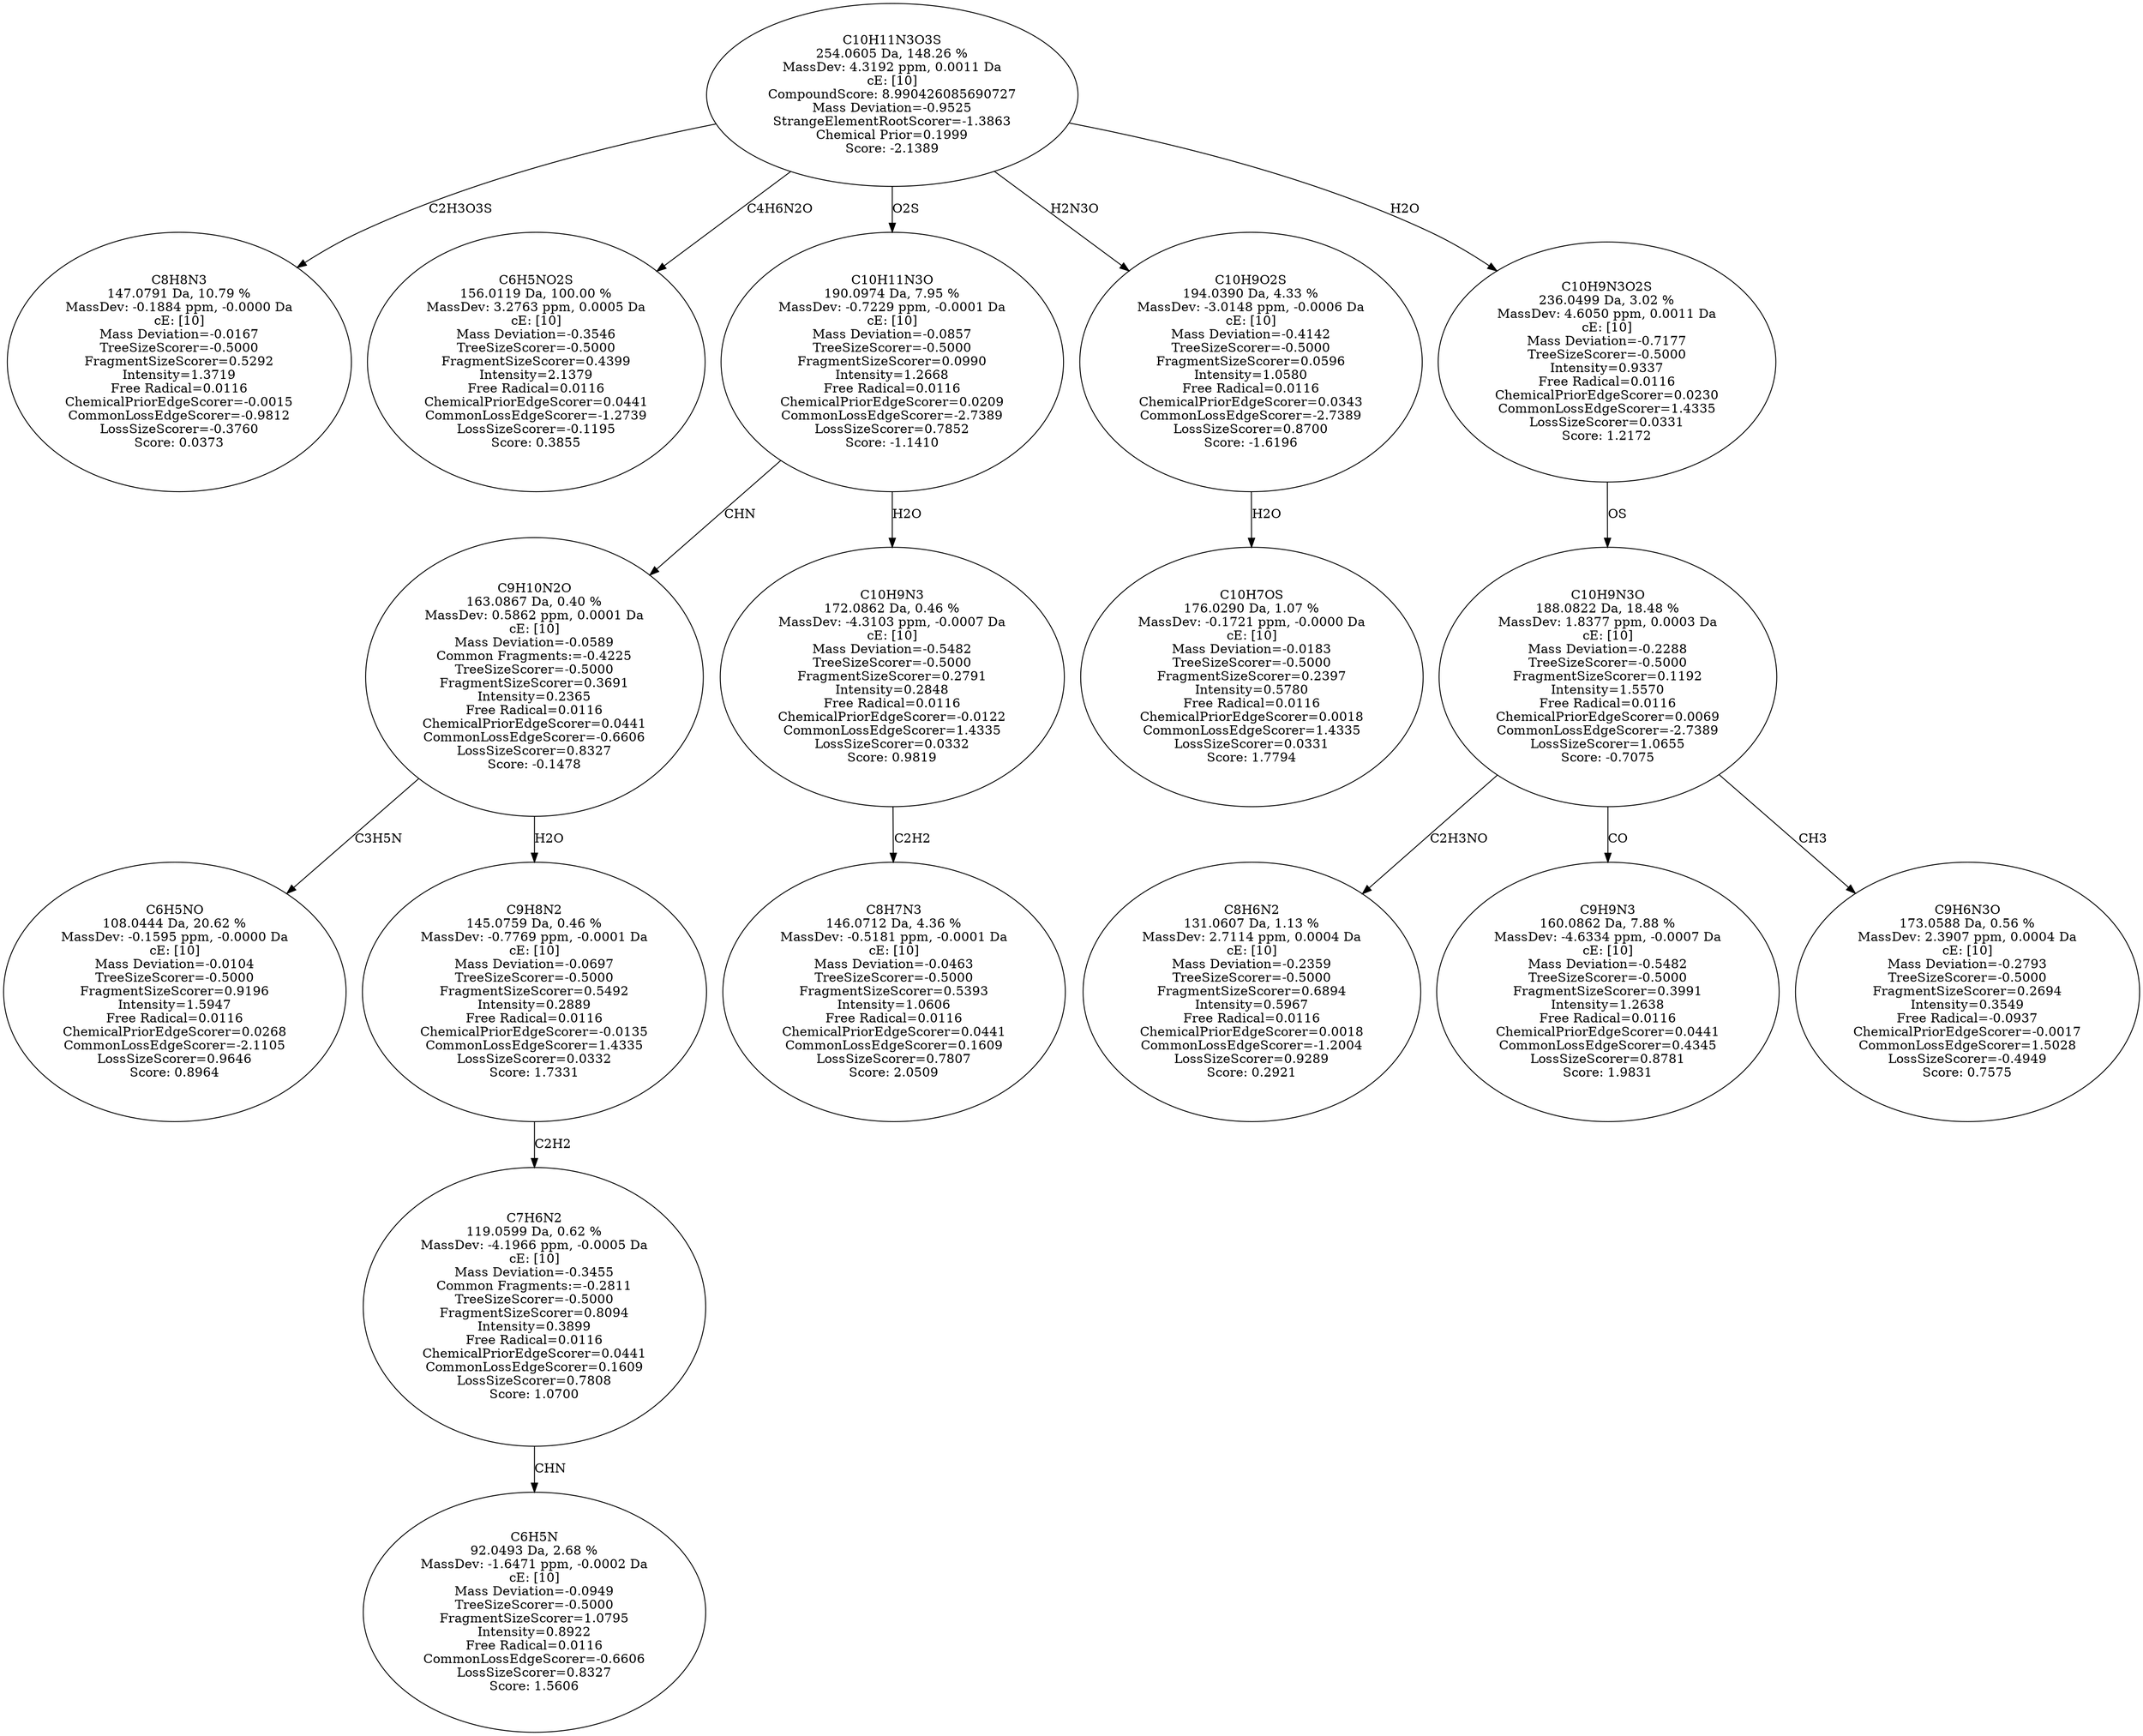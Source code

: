 strict digraph {
v1 [label="C8H8N3\n147.0791 Da, 10.79 %\nMassDev: -0.1884 ppm, -0.0000 Da\ncE: [10]\nMass Deviation=-0.0167\nTreeSizeScorer=-0.5000\nFragmentSizeScorer=0.5292\nIntensity=1.3719\nFree Radical=0.0116\nChemicalPriorEdgeScorer=-0.0015\nCommonLossEdgeScorer=-0.9812\nLossSizeScorer=-0.3760\nScore: 0.0373"];
v2 [label="C6H5NO2S\n156.0119 Da, 100.00 %\nMassDev: 3.2763 ppm, 0.0005 Da\ncE: [10]\nMass Deviation=-0.3546\nTreeSizeScorer=-0.5000\nFragmentSizeScorer=0.4399\nIntensity=2.1379\nFree Radical=0.0116\nChemicalPriorEdgeScorer=0.0441\nCommonLossEdgeScorer=-1.2739\nLossSizeScorer=-0.1195\nScore: 0.3855"];
v3 [label="C6H5NO\n108.0444 Da, 20.62 %\nMassDev: -0.1595 ppm, -0.0000 Da\ncE: [10]\nMass Deviation=-0.0104\nTreeSizeScorer=-0.5000\nFragmentSizeScorer=0.9196\nIntensity=1.5947\nFree Radical=0.0116\nChemicalPriorEdgeScorer=0.0268\nCommonLossEdgeScorer=-2.1105\nLossSizeScorer=0.9646\nScore: 0.8964"];
v4 [label="C6H5N\n92.0493 Da, 2.68 %\nMassDev: -1.6471 ppm, -0.0002 Da\ncE: [10]\nMass Deviation=-0.0949\nTreeSizeScorer=-0.5000\nFragmentSizeScorer=1.0795\nIntensity=0.8922\nFree Radical=0.0116\nCommonLossEdgeScorer=-0.6606\nLossSizeScorer=0.8327\nScore: 1.5606"];
v5 [label="C7H6N2\n119.0599 Da, 0.62 %\nMassDev: -4.1966 ppm, -0.0005 Da\ncE: [10]\nMass Deviation=-0.3455\nCommon Fragments:=-0.2811\nTreeSizeScorer=-0.5000\nFragmentSizeScorer=0.8094\nIntensity=0.3899\nFree Radical=0.0116\nChemicalPriorEdgeScorer=0.0441\nCommonLossEdgeScorer=0.1609\nLossSizeScorer=0.7808\nScore: 1.0700"];
v6 [label="C9H8N2\n145.0759 Da, 0.46 %\nMassDev: -0.7769 ppm, -0.0001 Da\ncE: [10]\nMass Deviation=-0.0697\nTreeSizeScorer=-0.5000\nFragmentSizeScorer=0.5492\nIntensity=0.2889\nFree Radical=0.0116\nChemicalPriorEdgeScorer=-0.0135\nCommonLossEdgeScorer=1.4335\nLossSizeScorer=0.0332\nScore: 1.7331"];
v7 [label="C9H10N2O\n163.0867 Da, 0.40 %\nMassDev: 0.5862 ppm, 0.0001 Da\ncE: [10]\nMass Deviation=-0.0589\nCommon Fragments:=-0.4225\nTreeSizeScorer=-0.5000\nFragmentSizeScorer=0.3691\nIntensity=0.2365\nFree Radical=0.0116\nChemicalPriorEdgeScorer=0.0441\nCommonLossEdgeScorer=-0.6606\nLossSizeScorer=0.8327\nScore: -0.1478"];
v8 [label="C8H7N3\n146.0712 Da, 4.36 %\nMassDev: -0.5181 ppm, -0.0001 Da\ncE: [10]\nMass Deviation=-0.0463\nTreeSizeScorer=-0.5000\nFragmentSizeScorer=0.5393\nIntensity=1.0606\nFree Radical=0.0116\nChemicalPriorEdgeScorer=0.0441\nCommonLossEdgeScorer=0.1609\nLossSizeScorer=0.7807\nScore: 2.0509"];
v9 [label="C10H9N3\n172.0862 Da, 0.46 %\nMassDev: -4.3103 ppm, -0.0007 Da\ncE: [10]\nMass Deviation=-0.5482\nTreeSizeScorer=-0.5000\nFragmentSizeScorer=0.2791\nIntensity=0.2848\nFree Radical=0.0116\nChemicalPriorEdgeScorer=-0.0122\nCommonLossEdgeScorer=1.4335\nLossSizeScorer=0.0332\nScore: 0.9819"];
v10 [label="C10H11N3O\n190.0974 Da, 7.95 %\nMassDev: -0.7229 ppm, -0.0001 Da\ncE: [10]\nMass Deviation=-0.0857\nTreeSizeScorer=-0.5000\nFragmentSizeScorer=0.0990\nIntensity=1.2668\nFree Radical=0.0116\nChemicalPriorEdgeScorer=0.0209\nCommonLossEdgeScorer=-2.7389\nLossSizeScorer=0.7852\nScore: -1.1410"];
v11 [label="C10H7OS\n176.0290 Da, 1.07 %\nMassDev: -0.1721 ppm, -0.0000 Da\ncE: [10]\nMass Deviation=-0.0183\nTreeSizeScorer=-0.5000\nFragmentSizeScorer=0.2397\nIntensity=0.5780\nFree Radical=0.0116\nChemicalPriorEdgeScorer=0.0018\nCommonLossEdgeScorer=1.4335\nLossSizeScorer=0.0331\nScore: 1.7794"];
v12 [label="C10H9O2S\n194.0390 Da, 4.33 %\nMassDev: -3.0148 ppm, -0.0006 Da\ncE: [10]\nMass Deviation=-0.4142\nTreeSizeScorer=-0.5000\nFragmentSizeScorer=0.0596\nIntensity=1.0580\nFree Radical=0.0116\nChemicalPriorEdgeScorer=0.0343\nCommonLossEdgeScorer=-2.7389\nLossSizeScorer=0.8700\nScore: -1.6196"];
v13 [label="C8H6N2\n131.0607 Da, 1.13 %\nMassDev: 2.7114 ppm, 0.0004 Da\ncE: [10]\nMass Deviation=-0.2359\nTreeSizeScorer=-0.5000\nFragmentSizeScorer=0.6894\nIntensity=0.5967\nFree Radical=0.0116\nChemicalPriorEdgeScorer=0.0018\nCommonLossEdgeScorer=-1.2004\nLossSizeScorer=0.9289\nScore: 0.2921"];
v14 [label="C9H9N3\n160.0862 Da, 7.88 %\nMassDev: -4.6334 ppm, -0.0007 Da\ncE: [10]\nMass Deviation=-0.5482\nTreeSizeScorer=-0.5000\nFragmentSizeScorer=0.3991\nIntensity=1.2638\nFree Radical=0.0116\nChemicalPriorEdgeScorer=0.0441\nCommonLossEdgeScorer=0.4345\nLossSizeScorer=0.8781\nScore: 1.9831"];
v15 [label="C9H6N3O\n173.0588 Da, 0.56 %\nMassDev: 2.3907 ppm, 0.0004 Da\ncE: [10]\nMass Deviation=-0.2793\nTreeSizeScorer=-0.5000\nFragmentSizeScorer=0.2694\nIntensity=0.3549\nFree Radical=-0.0937\nChemicalPriorEdgeScorer=-0.0017\nCommonLossEdgeScorer=1.5028\nLossSizeScorer=-0.4949\nScore: 0.7575"];
v16 [label="C10H9N3O\n188.0822 Da, 18.48 %\nMassDev: 1.8377 ppm, 0.0003 Da\ncE: [10]\nMass Deviation=-0.2288\nTreeSizeScorer=-0.5000\nFragmentSizeScorer=0.1192\nIntensity=1.5570\nFree Radical=0.0116\nChemicalPriorEdgeScorer=0.0069\nCommonLossEdgeScorer=-2.7389\nLossSizeScorer=1.0655\nScore: -0.7075"];
v17 [label="C10H9N3O2S\n236.0499 Da, 3.02 %\nMassDev: 4.6050 ppm, 0.0011 Da\ncE: [10]\nMass Deviation=-0.7177\nTreeSizeScorer=-0.5000\nIntensity=0.9337\nFree Radical=0.0116\nChemicalPriorEdgeScorer=0.0230\nCommonLossEdgeScorer=1.4335\nLossSizeScorer=0.0331\nScore: 1.2172"];
v18 [label="C10H11N3O3S\n254.0605 Da, 148.26 %\nMassDev: 4.3192 ppm, 0.0011 Da\ncE: [10]\nCompoundScore: 8.990426085690727\nMass Deviation=-0.9525\nStrangeElementRootScorer=-1.3863\nChemical Prior=0.1999\nScore: -2.1389"];
v18 -> v1 [label="C2H3O3S"];
v18 -> v2 [label="C4H6N2O"];
v7 -> v3 [label="C3H5N"];
v5 -> v4 [label="CHN"];
v6 -> v5 [label="C2H2"];
v7 -> v6 [label="H2O"];
v10 -> v7 [label="CHN"];
v9 -> v8 [label="C2H2"];
v10 -> v9 [label="H2O"];
v18 -> v10 [label="O2S"];
v12 -> v11 [label="H2O"];
v18 -> v12 [label="H2N3O"];
v16 -> v13 [label="C2H3NO"];
v16 -> v14 [label="CO"];
v16 -> v15 [label="CH3"];
v17 -> v16 [label="OS"];
v18 -> v17 [label="H2O"];
}